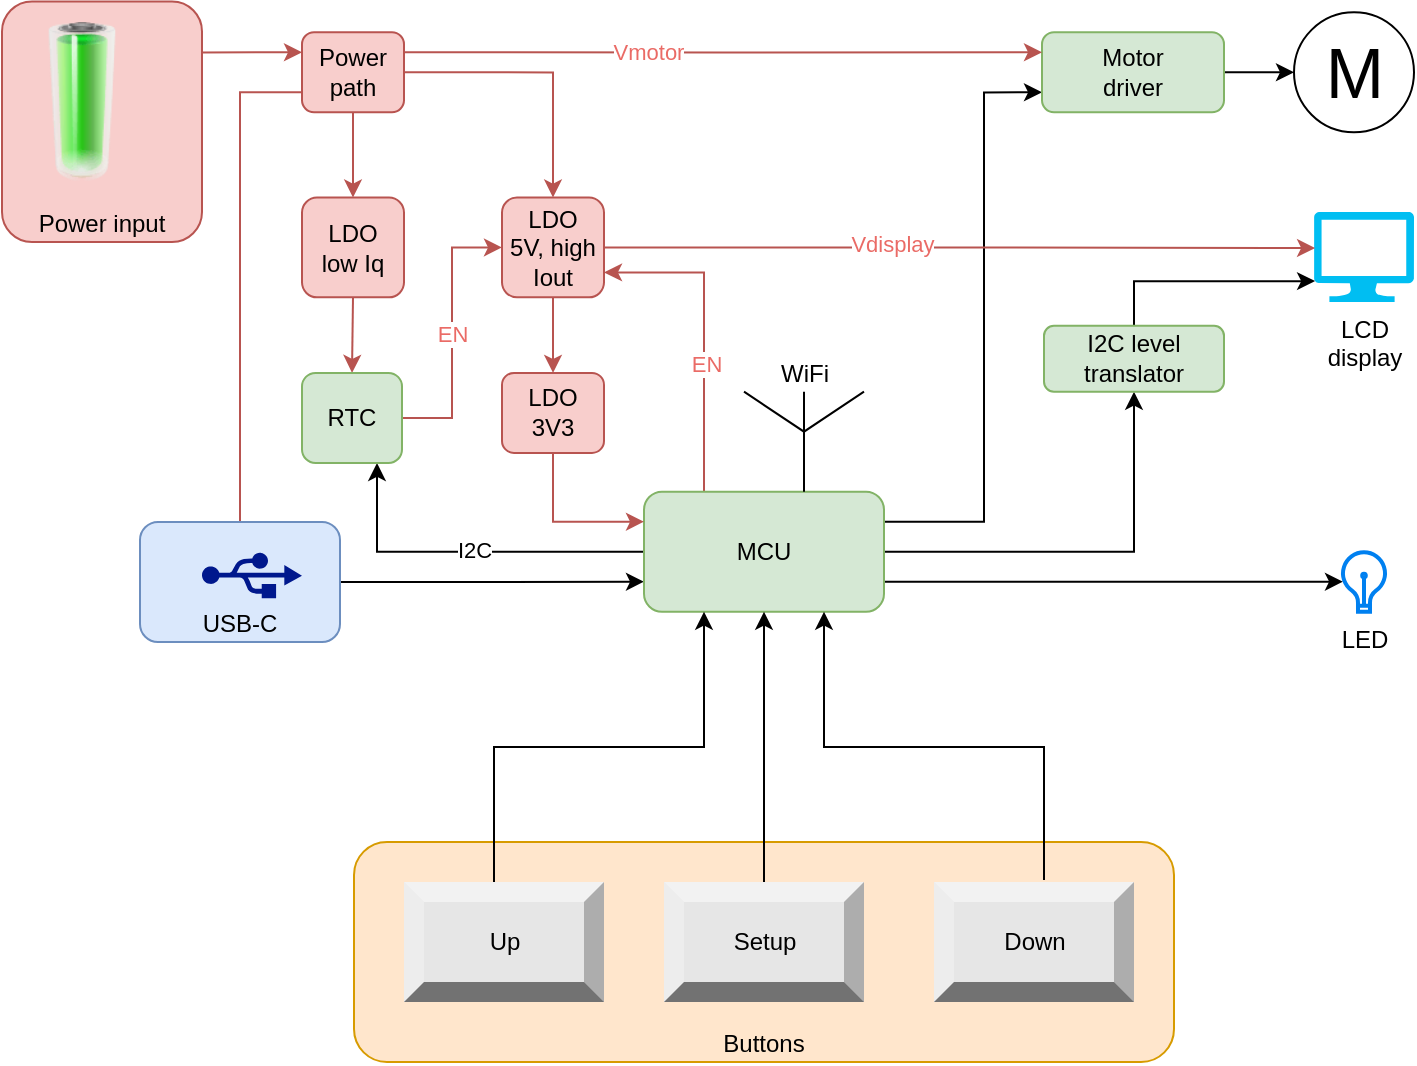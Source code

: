 <mxfile version="21.2.1" type="device">
  <diagram id="Hhe0Rm3Z2wub6G3MXldt" name="Page-1">
    <mxGraphModel dx="1360" dy="766" grid="1" gridSize="10" guides="1" tooltips="1" connect="1" arrows="1" fold="1" page="1" pageScale="1" pageWidth="827" pageHeight="1169" math="0" shadow="0">
      <root>
        <mxCell id="0" />
        <mxCell id="1" parent="0" />
        <mxCell id="QlPWqMN-pPHQzBBQU6N9-49" style="edgeStyle=orthogonalEdgeStyle;rounded=0;orthogonalLoop=1;jettySize=auto;html=1;exitX=1;exitY=0.5;exitDx=0;exitDy=0;entryX=0;entryY=0.75;entryDx=0;entryDy=0;fontColor=#EA6B66;" parent="1" source="QlPWqMN-pPHQzBBQU6N9-47" target="QlPWqMN-pPHQzBBQU6N9-1" edge="1">
          <mxGeometry relative="1" as="geometry">
            <mxPoint x="340" y="320.0" as="sourcePoint" />
          </mxGeometry>
        </mxCell>
        <mxCell id="xAi8QypjJ8eq4hd1Hohq-7" style="edgeStyle=orthogonalEdgeStyle;rounded=0;orthogonalLoop=1;jettySize=auto;html=1;exitX=0.5;exitY=0;exitDx=0;exitDy=0;entryX=0;entryY=0.75;entryDx=0;entryDy=0;fillColor=#f8cecc;strokeColor=#b85450;" edge="1" parent="1" source="QlPWqMN-pPHQzBBQU6N9-47" target="QlPWqMN-pPHQzBBQU6N9-31">
          <mxGeometry relative="1" as="geometry" />
        </mxCell>
        <mxCell id="QlPWqMN-pPHQzBBQU6N9-47" value="USB-C" style="rounded=1;whiteSpace=wrap;html=1;fillColor=#dae8fc;strokeColor=#6c8ebf;verticalAlign=bottom;" parent="1" vertex="1">
          <mxGeometry x="159" y="290.0" width="100" height="60" as="geometry" />
        </mxCell>
        <mxCell id="QlPWqMN-pPHQzBBQU6N9-26" value="Power input" style="rounded=1;whiteSpace=wrap;html=1;fillColor=#f8cecc;strokeColor=#b85450;verticalAlign=bottom;" parent="1" vertex="1">
          <mxGeometry x="90" y="29.7" width="100" height="120.3" as="geometry" />
        </mxCell>
        <mxCell id="QlPWqMN-pPHQzBBQU6N9-19" value="Buttons" style="rounded=1;whiteSpace=wrap;html=1;fillColor=#ffe6cc;strokeColor=#d79b00;verticalAlign=bottom;" parent="1" vertex="1">
          <mxGeometry x="266" y="450" width="410" height="110" as="geometry" />
        </mxCell>
        <mxCell id="QlPWqMN-pPHQzBBQU6N9-4" style="edgeStyle=orthogonalEdgeStyle;rounded=0;orthogonalLoop=1;jettySize=auto;html=1;exitX=1;exitY=0.5;exitDx=0;exitDy=0;entryX=0;entryY=0.5;entryDx=0;entryDy=0;startArrow=none;" parent="1" source="QlPWqMN-pPHQzBBQU6N9-23" target="QlPWqMN-pPHQzBBQU6N9-3" edge="1">
          <mxGeometry relative="1" as="geometry" />
        </mxCell>
        <mxCell id="QlPWqMN-pPHQzBBQU6N9-22" style="edgeStyle=orthogonalEdgeStyle;rounded=0;orthogonalLoop=1;jettySize=auto;html=1;exitX=1;exitY=0.25;exitDx=0;exitDy=0;entryX=0;entryY=0.75;entryDx=0;entryDy=0;" parent="1" source="QlPWqMN-pPHQzBBQU6N9-1" target="QlPWqMN-pPHQzBBQU6N9-23" edge="1">
          <mxGeometry relative="1" as="geometry">
            <mxPoint x="641" y="125.45" as="targetPoint" />
            <Array as="points">
              <mxPoint x="581" y="290" />
              <mxPoint x="581" y="75" />
            </Array>
          </mxGeometry>
        </mxCell>
        <mxCell id="QlPWqMN-pPHQzBBQU6N9-42" style="edgeStyle=orthogonalEdgeStyle;rounded=0;orthogonalLoop=1;jettySize=auto;html=1;exitX=1;exitY=0.75;exitDx=0;exitDy=0;entryX=0.039;entryY=0.494;entryDx=0;entryDy=0;entryPerimeter=0;" parent="1" source="QlPWqMN-pPHQzBBQU6N9-1" target="QlPWqMN-pPHQzBBQU6N9-21" edge="1">
          <mxGeometry relative="1" as="geometry" />
        </mxCell>
        <mxCell id="QlPWqMN-pPHQzBBQU6N9-45" style="edgeStyle=orthogonalEdgeStyle;rounded=0;orthogonalLoop=1;jettySize=auto;html=1;exitX=1;exitY=0.5;exitDx=0;exitDy=0;entryX=0.5;entryY=1;entryDx=0;entryDy=0;fontColor=#EA6B66;" parent="1" source="QlPWqMN-pPHQzBBQU6N9-1" target="QlPWqMN-pPHQzBBQU6N9-51" edge="1">
          <mxGeometry relative="1" as="geometry">
            <mxPoint x="657" y="171.63" as="targetPoint" />
          </mxGeometry>
        </mxCell>
        <mxCell id="QlPWqMN-pPHQzBBQU6N9-55" style="edgeStyle=orthogonalEdgeStyle;rounded=0;orthogonalLoop=1;jettySize=auto;html=1;exitX=0.25;exitY=0;exitDx=0;exitDy=0;fontColor=#EA6B66;fillColor=#f8cecc;strokeColor=#b85450;entryX=1;entryY=0.75;entryDx=0;entryDy=0;" parent="1" source="QlPWqMN-pPHQzBBQU6N9-1" target="QlPWqMN-pPHQzBBQU6N9-39" edge="1">
          <mxGeometry relative="1" as="geometry">
            <mxPoint x="391" y="160" as="targetPoint" />
            <Array as="points">
              <mxPoint x="441" y="165" />
            </Array>
          </mxGeometry>
        </mxCell>
        <mxCell id="QlPWqMN-pPHQzBBQU6N9-56" value="EN" style="edgeLabel;html=1;align=center;verticalAlign=middle;resizable=0;points=[];fontColor=#EA6B66;" parent="QlPWqMN-pPHQzBBQU6N9-55" vertex="1" connectable="0">
          <mxGeometry x="-0.2" y="-1" relative="1" as="geometry">
            <mxPoint as="offset" />
          </mxGeometry>
        </mxCell>
        <mxCell id="xAi8QypjJ8eq4hd1Hohq-5" style="edgeStyle=orthogonalEdgeStyle;rounded=0;orthogonalLoop=1;jettySize=auto;html=1;exitX=0;exitY=0.5;exitDx=0;exitDy=0;entryX=0.75;entryY=1;entryDx=0;entryDy=0;" edge="1" parent="1" source="QlPWqMN-pPHQzBBQU6N9-1" target="xAi8QypjJ8eq4hd1Hohq-2">
          <mxGeometry relative="1" as="geometry" />
        </mxCell>
        <mxCell id="xAi8QypjJ8eq4hd1Hohq-6" value="I2C" style="edgeLabel;html=1;align=center;verticalAlign=middle;resizable=0;points=[];" vertex="1" connectable="0" parent="xAi8QypjJ8eq4hd1Hohq-5">
          <mxGeometry x="-0.045" y="-1" relative="1" as="geometry">
            <mxPoint as="offset" />
          </mxGeometry>
        </mxCell>
        <mxCell id="QlPWqMN-pPHQzBBQU6N9-1" value="MCU" style="rounded=1;whiteSpace=wrap;html=1;fillColor=#d5e8d4;strokeColor=#82b366;" parent="1" vertex="1">
          <mxGeometry x="411" y="274.85" width="120" height="60" as="geometry" />
        </mxCell>
        <mxCell id="QlPWqMN-pPHQzBBQU6N9-2" value="WiFi" style="verticalLabelPosition=top;shadow=0;dashed=0;align=center;html=1;verticalAlign=bottom;shape=mxgraph.electrical.radio.aerial_-_antenna_1;labelPosition=center;" parent="1" vertex="1">
          <mxGeometry x="461" y="224.85" width="60" height="50" as="geometry" />
        </mxCell>
        <mxCell id="QlPWqMN-pPHQzBBQU6N9-3" value="M" style="verticalLabelPosition=middle;shadow=0;dashed=0;align=center;html=1;verticalAlign=middle;strokeWidth=1;shape=ellipse;aspect=fixed;fontSize=35;" parent="1" vertex="1">
          <mxGeometry x="736" y="35.15" width="60" height="60" as="geometry" />
        </mxCell>
        <mxCell id="QlPWqMN-pPHQzBBQU6N9-32" style="edgeStyle=orthogonalEdgeStyle;rounded=0;orthogonalLoop=1;jettySize=auto;html=1;entryX=0;entryY=0.25;entryDx=0;entryDy=0;fillColor=#f8cecc;strokeColor=#b85450;" parent="1" target="QlPWqMN-pPHQzBBQU6N9-31" edge="1">
          <mxGeometry relative="1" as="geometry">
            <mxPoint x="190" y="60" as="sourcePoint" />
            <Array as="points">
              <mxPoint x="190" y="60" />
              <mxPoint x="190" y="60" />
            </Array>
          </mxGeometry>
        </mxCell>
        <mxCell id="QlPWqMN-pPHQzBBQU6N9-10" value="" style="image;html=1;image=img/lib/clip_art/general/Battery_100_128x128.png" parent="1" vertex="1">
          <mxGeometry x="90" y="40" width="80" height="80" as="geometry" />
        </mxCell>
        <mxCell id="QlPWqMN-pPHQzBBQU6N9-16" style="edgeStyle=orthogonalEdgeStyle;rounded=0;orthogonalLoop=1;jettySize=auto;html=1;entryX=0.25;entryY=1;entryDx=0;entryDy=0;exitX=0.45;exitY=0.017;exitDx=0;exitDy=0;exitPerimeter=0;" parent="1" source="QlPWqMN-pPHQzBBQU6N9-11" target="QlPWqMN-pPHQzBBQU6N9-1" edge="1">
          <mxGeometry relative="1" as="geometry" />
        </mxCell>
        <mxCell id="QlPWqMN-pPHQzBBQU6N9-11" value="&lt;div&gt;Up&lt;/div&gt;" style="labelPosition=center;verticalLabelPosition=middle;align=center;html=1;shape=mxgraph.basic.shaded_button;dx=10;fillColor=#E6E6E6;strokeColor=none;" parent="1" vertex="1">
          <mxGeometry x="291" y="470" width="100" height="60" as="geometry" />
        </mxCell>
        <mxCell id="QlPWqMN-pPHQzBBQU6N9-17" value="" style="edgeStyle=orthogonalEdgeStyle;rounded=0;orthogonalLoop=1;jettySize=auto;html=1;entryX=0.5;entryY=1;entryDx=0;entryDy=0;" parent="1" source="QlPWqMN-pPHQzBBQU6N9-12" target="QlPWqMN-pPHQzBBQU6N9-1" edge="1">
          <mxGeometry relative="1" as="geometry">
            <mxPoint x="390" y="310" as="targetPoint" />
          </mxGeometry>
        </mxCell>
        <mxCell id="QlPWqMN-pPHQzBBQU6N9-12" value="Setup" style="labelPosition=center;verticalLabelPosition=middle;align=center;html=1;shape=mxgraph.basic.shaded_button;dx=10;fillColor=#E6E6E6;strokeColor=none;" parent="1" vertex="1">
          <mxGeometry x="421" y="470" width="100" height="60" as="geometry" />
        </mxCell>
        <mxCell id="QlPWqMN-pPHQzBBQU6N9-18" style="edgeStyle=orthogonalEdgeStyle;rounded=0;orthogonalLoop=1;jettySize=auto;html=1;entryX=0.75;entryY=1;entryDx=0;entryDy=0;exitX=0.55;exitY=-0.017;exitDx=0;exitDy=0;exitPerimeter=0;" parent="1" source="QlPWqMN-pPHQzBBQU6N9-13" target="QlPWqMN-pPHQzBBQU6N9-1" edge="1">
          <mxGeometry relative="1" as="geometry" />
        </mxCell>
        <mxCell id="QlPWqMN-pPHQzBBQU6N9-13" value="Down" style="labelPosition=center;verticalLabelPosition=middle;align=center;html=1;shape=mxgraph.basic.shaded_button;dx=10;fillColor=#E6E6E6;strokeColor=none;" parent="1" vertex="1">
          <mxGeometry x="556" y="470" width="100" height="60" as="geometry" />
        </mxCell>
        <mxCell id="QlPWqMN-pPHQzBBQU6N9-21" value="&lt;div&gt;LED&lt;br&gt;&lt;/div&gt;" style="html=1;verticalLabelPosition=bottom;align=center;labelBackgroundColor=#ffffff;verticalAlign=top;strokeWidth=2;strokeColor=#0080F0;shadow=0;dashed=0;shape=mxgraph.ios7.icons.lightbulb;fillColor=none;" parent="1" vertex="1">
          <mxGeometry x="759.6" y="305.15" width="22.8" height="29.7" as="geometry" />
        </mxCell>
        <mxCell id="QlPWqMN-pPHQzBBQU6N9-23" value="&lt;div&gt;Motor&lt;/div&gt;&lt;div&gt;driver&lt;/div&gt;" style="rounded=1;whiteSpace=wrap;html=1;fillColor=#d5e8d4;strokeColor=#82b366;" parent="1" vertex="1">
          <mxGeometry x="610" y="45.15" width="91" height="40" as="geometry" />
        </mxCell>
        <mxCell id="QlPWqMN-pPHQzBBQU6N9-27" value="&lt;div&gt;LCD&lt;/div&gt;&lt;div&gt;display&lt;br&gt;&lt;/div&gt;" style="verticalLabelPosition=bottom;html=1;verticalAlign=top;align=center;strokeColor=none;fillColor=#00BEF2;shape=mxgraph.azure.computer;pointerEvents=1;" parent="1" vertex="1">
          <mxGeometry x="746" y="135.0" width="50" height="45" as="geometry" />
        </mxCell>
        <mxCell id="QlPWqMN-pPHQzBBQU6N9-30" style="edgeStyle=orthogonalEdgeStyle;rounded=0;orthogonalLoop=1;jettySize=auto;html=1;exitX=0.5;exitY=1;exitDx=0;exitDy=0;entryX=0;entryY=0.25;entryDx=0;entryDy=0;fillColor=#f8cecc;strokeColor=#b85450;" parent="1" source="QlPWqMN-pPHQzBBQU6N9-29" target="QlPWqMN-pPHQzBBQU6N9-1" edge="1">
          <mxGeometry relative="1" as="geometry" />
        </mxCell>
        <mxCell id="QlPWqMN-pPHQzBBQU6N9-29" value="LDO 3V3" style="rounded=1;whiteSpace=wrap;html=1;fillColor=#f8cecc;strokeColor=#b85450;" parent="1" vertex="1">
          <mxGeometry x="340" y="215.45" width="51" height="40" as="geometry" />
        </mxCell>
        <mxCell id="QlPWqMN-pPHQzBBQU6N9-34" style="edgeStyle=orthogonalEdgeStyle;rounded=0;orthogonalLoop=1;jettySize=auto;html=1;entryX=0;entryY=0.25;entryDx=0;entryDy=0;fillColor=#f8cecc;strokeColor=#b85450;exitX=1;exitY=0.25;exitDx=0;exitDy=0;" parent="1" source="QlPWqMN-pPHQzBBQU6N9-31" target="QlPWqMN-pPHQzBBQU6N9-23" edge="1">
          <mxGeometry relative="1" as="geometry">
            <mxPoint x="290" y="65" as="sourcePoint" />
          </mxGeometry>
        </mxCell>
        <mxCell id="QlPWqMN-pPHQzBBQU6N9-38" value="Vmotor" style="edgeLabel;html=1;align=center;verticalAlign=middle;resizable=0;points=[];fontColor=#EA6B66;" parent="QlPWqMN-pPHQzBBQU6N9-34" vertex="1" connectable="0">
          <mxGeometry x="-0.348" y="2" relative="1" as="geometry">
            <mxPoint x="18" y="2" as="offset" />
          </mxGeometry>
        </mxCell>
        <mxCell id="QlPWqMN-pPHQzBBQU6N9-40" style="edgeStyle=orthogonalEdgeStyle;rounded=0;orthogonalLoop=1;jettySize=auto;html=1;exitX=1;exitY=0.5;exitDx=0;exitDy=0;entryX=0.5;entryY=0;entryDx=0;entryDy=0;fontColor=#EA6B66;fillColor=#f8cecc;strokeColor=#b85450;" parent="1" source="QlPWqMN-pPHQzBBQU6N9-31" target="QlPWqMN-pPHQzBBQU6N9-39" edge="1">
          <mxGeometry relative="1" as="geometry" />
        </mxCell>
        <mxCell id="QlPWqMN-pPHQzBBQU6N9-57" style="edgeStyle=orthogonalEdgeStyle;rounded=0;orthogonalLoop=1;jettySize=auto;html=1;exitX=0.5;exitY=1;exitDx=0;exitDy=0;entryX=0.5;entryY=0;entryDx=0;entryDy=0;fontColor=#EA6B66;fillColor=#f8cecc;strokeColor=#b85450;" parent="1" source="QlPWqMN-pPHQzBBQU6N9-31" target="QlPWqMN-pPHQzBBQU6N9-52" edge="1">
          <mxGeometry relative="1" as="geometry" />
        </mxCell>
        <mxCell id="QlPWqMN-pPHQzBBQU6N9-31" value="&lt;div&gt;Power&lt;/div&gt;&lt;div&gt;path&lt;br&gt;&lt;/div&gt;" style="rounded=1;whiteSpace=wrap;html=1;fillColor=#f8cecc;strokeColor=#b85450;" parent="1" vertex="1">
          <mxGeometry x="240" y="45.15" width="51" height="40" as="geometry" />
        </mxCell>
        <mxCell id="QlPWqMN-pPHQzBBQU6N9-41" style="edgeStyle=orthogonalEdgeStyle;rounded=0;orthogonalLoop=1;jettySize=auto;html=1;exitX=0.5;exitY=1;exitDx=0;exitDy=0;entryX=0.5;entryY=0;entryDx=0;entryDy=0;fillColor=#f8cecc;strokeColor=#b85450;" parent="1" source="QlPWqMN-pPHQzBBQU6N9-39" target="QlPWqMN-pPHQzBBQU6N9-29" edge="1">
          <mxGeometry relative="1" as="geometry" />
        </mxCell>
        <mxCell id="QlPWqMN-pPHQzBBQU6N9-43" style="edgeStyle=orthogonalEdgeStyle;rounded=0;orthogonalLoop=1;jettySize=auto;html=1;exitX=1;exitY=0.5;exitDx=0;exitDy=0;entryX=0.011;entryY=0.4;entryDx=0;entryDy=0;fillColor=#f8cecc;strokeColor=#b85450;fontColor=#EA6B66;entryPerimeter=0;" parent="1" source="QlPWqMN-pPHQzBBQU6N9-39" target="QlPWqMN-pPHQzBBQU6N9-27" edge="1">
          <mxGeometry relative="1" as="geometry">
            <mxPoint x="612" y="155.155" as="targetPoint" />
          </mxGeometry>
        </mxCell>
        <mxCell id="QlPWqMN-pPHQzBBQU6N9-44" value="Vdisplay" style="edgeLabel;html=1;align=center;verticalAlign=middle;resizable=0;points=[];fontColor=#EA6B66;" parent="QlPWqMN-pPHQzBBQU6N9-43" vertex="1" connectable="0">
          <mxGeometry x="-0.194" y="2" relative="1" as="geometry">
            <mxPoint as="offset" />
          </mxGeometry>
        </mxCell>
        <mxCell id="QlPWqMN-pPHQzBBQU6N9-39" value="&lt;div&gt;LDO&lt;/div&gt;&lt;div&gt;5V, high Iout&lt;br&gt;&lt;/div&gt;" style="rounded=1;whiteSpace=wrap;html=1;fillColor=#f8cecc;strokeColor=#b85450;" parent="1" vertex="1">
          <mxGeometry x="340" y="127.8" width="51" height="49.85" as="geometry" />
        </mxCell>
        <mxCell id="QlPWqMN-pPHQzBBQU6N9-46" value="" style="sketch=0;aspect=fixed;pointerEvents=1;shadow=0;dashed=0;html=1;strokeColor=none;labelPosition=center;verticalLabelPosition=bottom;verticalAlign=top;align=center;fillColor=#00188D;shape=mxgraph.mscae.enterprise.usb;fontColor=#EA6B66;" parent="1" vertex="1">
          <mxGeometry x="190" y="305.15" width="50" height="23" as="geometry" />
        </mxCell>
        <mxCell id="QlPWqMN-pPHQzBBQU6N9-61" style="edgeStyle=orthogonalEdgeStyle;rounded=0;orthogonalLoop=1;jettySize=auto;html=1;exitX=0.5;exitY=0;exitDx=0;exitDy=0;entryX=0.011;entryY=0.768;entryDx=0;entryDy=0;entryPerimeter=0;fontColor=#EA6B66;" parent="1" source="QlPWqMN-pPHQzBBQU6N9-51" target="QlPWqMN-pPHQzBBQU6N9-27" edge="1">
          <mxGeometry relative="1" as="geometry" />
        </mxCell>
        <mxCell id="QlPWqMN-pPHQzBBQU6N9-51" value="I2C level translator" style="rounded=1;whiteSpace=wrap;html=1;fillColor=#d5e8d4;strokeColor=#82b366;" parent="1" vertex="1">
          <mxGeometry x="611" y="191.9" width="90" height="32.95" as="geometry" />
        </mxCell>
        <mxCell id="xAi8QypjJ8eq4hd1Hohq-3" style="edgeStyle=orthogonalEdgeStyle;rounded=0;orthogonalLoop=1;jettySize=auto;html=1;exitX=0.5;exitY=1;exitDx=0;exitDy=0;entryX=0.5;entryY=0;entryDx=0;entryDy=0;fillColor=#f8cecc;strokeColor=#b85450;" edge="1" parent="1" source="QlPWqMN-pPHQzBBQU6N9-52" target="xAi8QypjJ8eq4hd1Hohq-2">
          <mxGeometry relative="1" as="geometry" />
        </mxCell>
        <mxCell id="QlPWqMN-pPHQzBBQU6N9-52" value="&lt;div&gt;LDO&lt;/div&gt;&lt;div&gt;low Iq&lt;br&gt;&lt;/div&gt;" style="rounded=1;whiteSpace=wrap;html=1;fillColor=#f8cecc;strokeColor=#b85450;" parent="1" vertex="1">
          <mxGeometry x="240" y="127.8" width="51" height="49.85" as="geometry" />
        </mxCell>
        <mxCell id="xAi8QypjJ8eq4hd1Hohq-4" value="&lt;div&gt;EN&lt;/div&gt;" style="edgeStyle=orthogonalEdgeStyle;rounded=0;orthogonalLoop=1;jettySize=auto;html=1;exitX=1;exitY=0.5;exitDx=0;exitDy=0;entryX=0;entryY=0.5;entryDx=0;entryDy=0;fillColor=#f8cecc;strokeColor=#b85450;fontColor=#EA6B66;" edge="1" parent="1" source="xAi8QypjJ8eq4hd1Hohq-2" target="QlPWqMN-pPHQzBBQU6N9-39">
          <mxGeometry relative="1" as="geometry" />
        </mxCell>
        <mxCell id="xAi8QypjJ8eq4hd1Hohq-2" value="RTC" style="rounded=1;whiteSpace=wrap;html=1;fillColor=#d5e8d4;strokeColor=#82b366;" vertex="1" parent="1">
          <mxGeometry x="240" y="215.45" width="50" height="45" as="geometry" />
        </mxCell>
      </root>
    </mxGraphModel>
  </diagram>
</mxfile>
